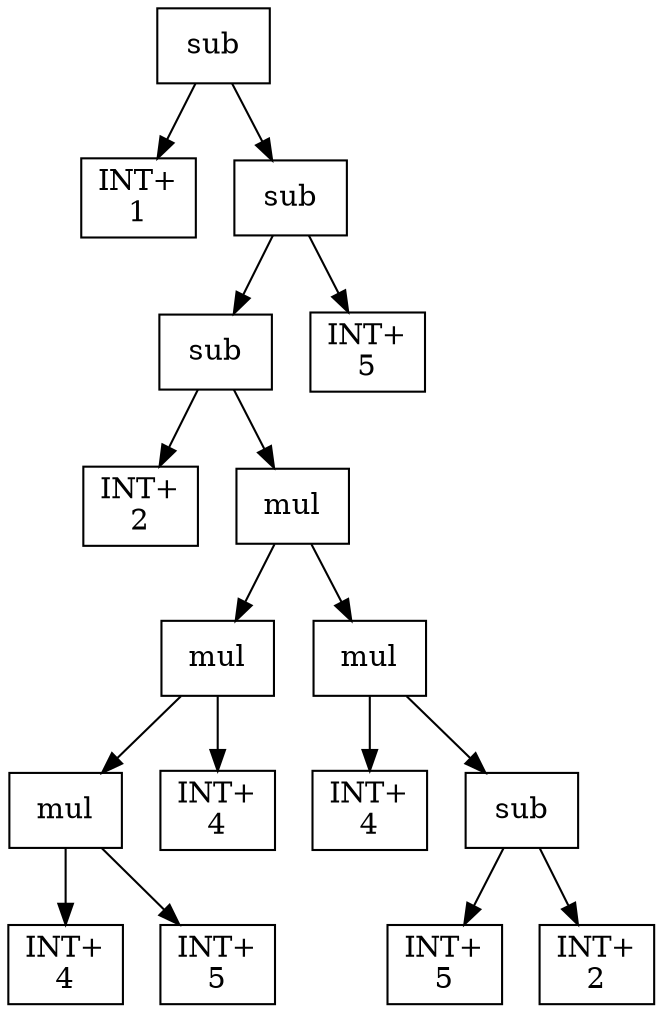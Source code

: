 digraph expr {
  node [shape=box];
  n1 [label="sub"];
  n2 [label="INT+\n1"];
  n3 [label="sub"];
  n4 [label="sub"];
  n5 [label="INT+\n2"];
  n6 [label="mul"];
  n7 [label="mul"];
  n8 [label="mul"];
  n9 [label="INT+\n4"];
  n10 [label="INT+\n5"];
  n8 -> n9;
  n8 -> n10;
  n11 [label="INT+\n4"];
  n7 -> n8;
  n7 -> n11;
  n12 [label="mul"];
  n13 [label="INT+\n4"];
  n14 [label="sub"];
  n15 [label="INT+\n5"];
  n16 [label="INT+\n2"];
  n14 -> n15;
  n14 -> n16;
  n12 -> n13;
  n12 -> n14;
  n6 -> n7;
  n6 -> n12;
  n4 -> n5;
  n4 -> n6;
  n17 [label="INT+\n5"];
  n3 -> n4;
  n3 -> n17;
  n1 -> n2;
  n1 -> n3;
}